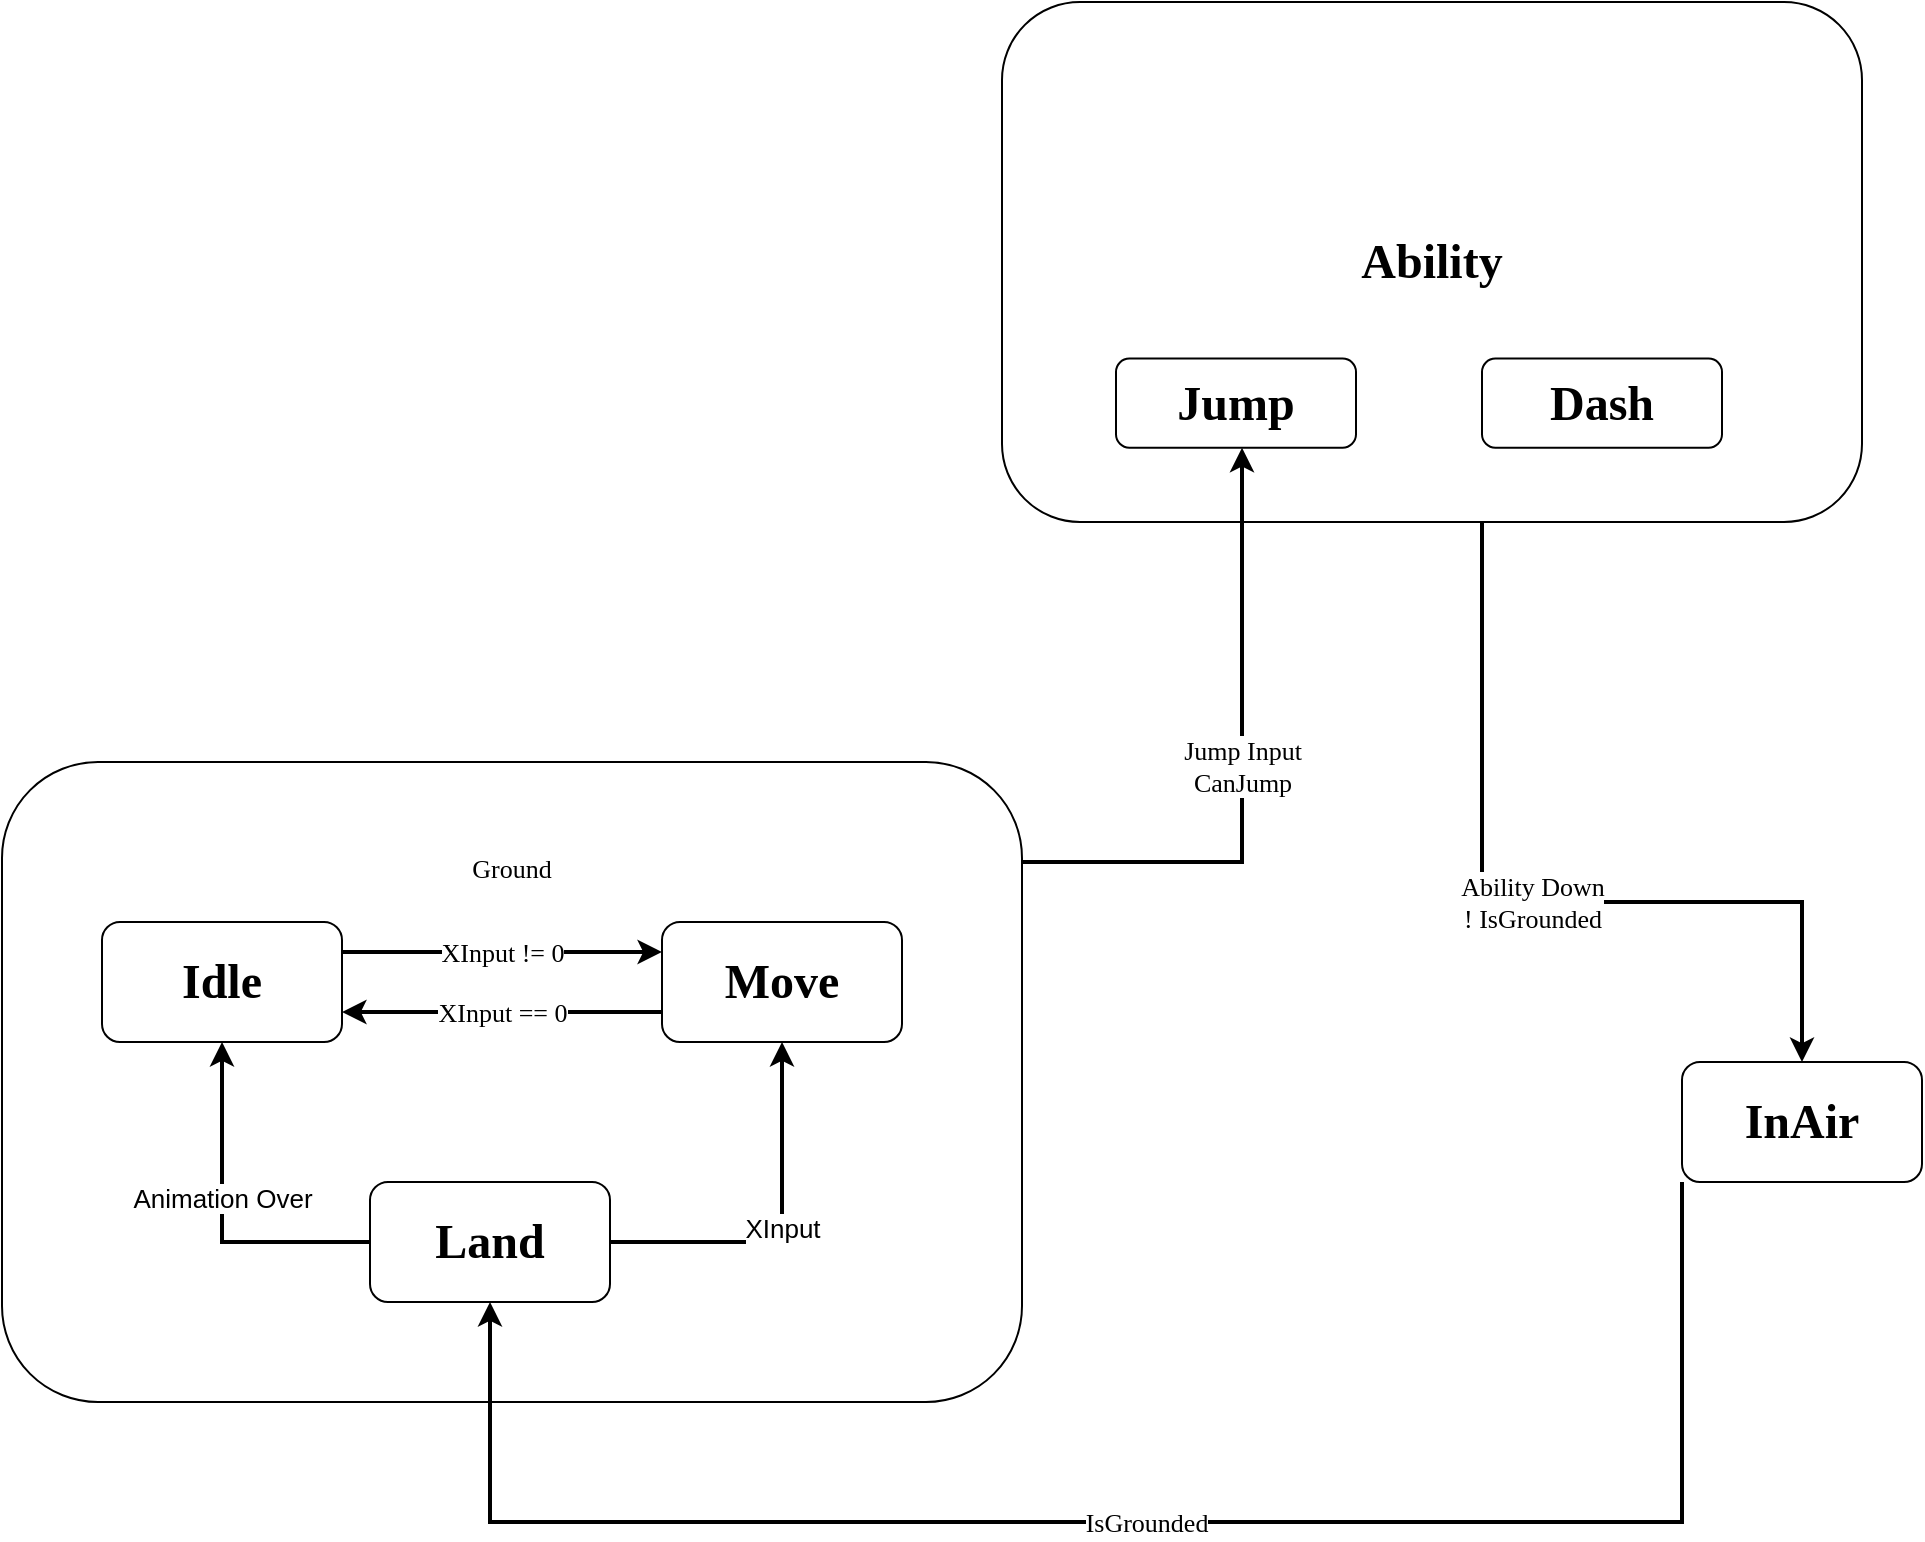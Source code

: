 <mxfile version="21.3.4" type="device">
  <diagram id="AepZYauDItt8KZj39zgx" name="Page-1">
    <mxGraphModel dx="1434" dy="1951" grid="1" gridSize="10" guides="1" tooltips="1" connect="1" arrows="1" fold="1" page="1" pageScale="1" pageWidth="827" pageHeight="1169" math="0" shadow="0">
      <root>
        <mxCell id="0" />
        <mxCell id="1" parent="0" />
        <mxCell id="--austjQXblcFB35UyM7-92" value="&lt;div align=&quot;center&quot;&gt;Ability&lt;/div&gt;" style="rounded=1;whiteSpace=wrap;html=1;fontSize=24;fontStyle=1;container=1;align=center;fontFamily=Times New Roman;" vertex="1" parent="1">
          <mxGeometry x="610" y="-170" width="430" height="260" as="geometry" />
        </mxCell>
        <mxCell id="--austjQXblcFB35UyM7-95" value="Jump" style="rounded=1;whiteSpace=wrap;html=1;fontSize=24;fontStyle=1;fontFamily=Times New Roman;" vertex="1" parent="--austjQXblcFB35UyM7-92">
          <mxGeometry x="57" y="178.286" width="120" height="44.571" as="geometry" />
        </mxCell>
        <mxCell id="--austjQXblcFB35UyM7-96" value="Dash" style="rounded=1;whiteSpace=wrap;html=1;fontSize=24;fontStyle=1;fontFamily=Times New Roman;" vertex="1" parent="--austjQXblcFB35UyM7-92">
          <mxGeometry x="240" y="178.286" width="120" height="44.571" as="geometry" />
        </mxCell>
        <mxCell id="--austjQXblcFB35UyM7-116" value="&lt;div&gt;Jump Input&lt;/div&gt;CanJump" style="edgeStyle=orthogonalEdgeStyle;shape=connector;rounded=0;orthogonalLoop=1;jettySize=auto;html=1;labelBackgroundColor=default;strokeColor=default;strokeWidth=2;fontFamily=Times New Roman;fontSize=13;fontColor=default;endArrow=classic;" edge="1" parent="1" source="--austjQXblcFB35UyM7-109" target="--austjQXblcFB35UyM7-95">
          <mxGeometry relative="1" as="geometry">
            <Array as="points">
              <mxPoint x="730" y="260" />
            </Array>
          </mxGeometry>
        </mxCell>
        <mxCell id="--austjQXblcFB35UyM7-109" value="" style="rounded=1;whiteSpace=wrap;html=1;fontFamily=Times New Roman;fontSize=13;fontColor=default;container=1;" vertex="1" parent="1">
          <mxGeometry x="110" y="210" width="510" height="320" as="geometry">
            <mxRectangle x="90" y="210" width="50" height="40" as="alternateBounds" />
          </mxGeometry>
        </mxCell>
        <mxCell id="--austjQXblcFB35UyM7-111" value="&lt;div&gt;Ground&lt;/div&gt;" style="text;html=1;strokeColor=none;fillColor=none;align=center;verticalAlign=middle;whiteSpace=wrap;rounded=0;fontSize=13;fontFamily=Times New Roman;fontColor=default;" vertex="1" parent="--austjQXblcFB35UyM7-109">
          <mxGeometry x="225" y="30.476" width="60" height="45.714" as="geometry" />
        </mxCell>
        <mxCell id="--austjQXblcFB35UyM7-117" value="&lt;font size=&quot;1&quot;&gt;&lt;b style=&quot;font-size: 24px;&quot;&gt;Land&lt;/b&gt;&lt;/font&gt;" style="rounded=1;whiteSpace=wrap;html=1;fontFamily=Times New Roman;" vertex="1" parent="--austjQXblcFB35UyM7-109">
          <mxGeometry x="184" y="210" width="120" height="60" as="geometry" />
        </mxCell>
        <mxCell id="--austjQXblcFB35UyM7-107" value="&lt;font style=&quot;font-size: 13px;&quot;&gt;XInput != 0&lt;br&gt;&lt;/font&gt;" style="edgeStyle=orthogonalEdgeStyle;rounded=0;orthogonalLoop=1;jettySize=auto;html=1;exitX=1;exitY=0.25;exitDx=0;exitDy=0;entryX=0;entryY=0.25;entryDx=0;entryDy=0;strokeWidth=2;fontFamily=Times New Roman;" edge="1" parent="1" source="--austjQXblcFB35UyM7-90" target="--austjQXblcFB35UyM7-91">
          <mxGeometry relative="1" as="geometry" />
        </mxCell>
        <mxCell id="--austjQXblcFB35UyM7-90" value="&lt;span style=&quot;font-size: 24px;&quot;&gt;Idle&lt;br style=&quot;font-size: 24px;&quot;&gt;&lt;/span&gt;" style="rounded=1;whiteSpace=wrap;html=1;fontFamily=Times New Roman;fontSize=24;fontStyle=1" vertex="1" parent="1">
          <mxGeometry x="160" y="290" width="120" height="60" as="geometry" />
        </mxCell>
        <mxCell id="--austjQXblcFB35UyM7-108" value="XInput == 0" style="edgeStyle=orthogonalEdgeStyle;rounded=0;orthogonalLoop=1;jettySize=auto;html=1;exitX=0;exitY=0.75;exitDx=0;exitDy=0;entryX=1;entryY=0.75;entryDx=0;entryDy=0;strokeWidth=2;fontSize=13;fontFamily=Times New Roman;" edge="1" parent="1" source="--austjQXblcFB35UyM7-91" target="--austjQXblcFB35UyM7-90">
          <mxGeometry relative="1" as="geometry" />
        </mxCell>
        <mxCell id="--austjQXblcFB35UyM7-91" value="&lt;span style=&quot;font-size: 24px;&quot;&gt;&lt;font style=&quot;font-size: 24px;&quot;&gt;Move&lt;/font&gt;&lt;/span&gt;" style="rounded=1;whiteSpace=wrap;html=1;fontSize=24;fontStyle=1;fontFamily=Times New Roman;" vertex="1" parent="1">
          <mxGeometry x="440" y="290" width="120" height="60" as="geometry" />
        </mxCell>
        <mxCell id="--austjQXblcFB35UyM7-114" value="IsGrounded" style="edgeStyle=orthogonalEdgeStyle;shape=connector;rounded=0;orthogonalLoop=1;jettySize=auto;html=1;exitX=0;exitY=1;exitDx=0;exitDy=0;entryX=0.5;entryY=1;entryDx=0;entryDy=0;labelBackgroundColor=default;strokeColor=default;strokeWidth=2;fontFamily=Times New Roman;fontSize=13;fontColor=default;endArrow=classic;" edge="1" parent="1" source="--austjQXblcFB35UyM7-97" target="--austjQXblcFB35UyM7-117">
          <mxGeometry relative="1" as="geometry">
            <Array as="points">
              <mxPoint x="950" y="590" />
              <mxPoint x="354" y="590" />
            </Array>
          </mxGeometry>
        </mxCell>
        <mxCell id="--austjQXblcFB35UyM7-97" value="&lt;div&gt;InAir&lt;/div&gt;" style="rounded=1;whiteSpace=wrap;html=1;fontSize=24;fontStyle=1;fontFamily=Times New Roman;" vertex="1" parent="1">
          <mxGeometry x="950" y="360" width="120" height="60" as="geometry" />
        </mxCell>
        <mxCell id="--austjQXblcFB35UyM7-115" value="&lt;div&gt;Ability Down&lt;/div&gt;! IsGrounded" style="edgeStyle=orthogonalEdgeStyle;shape=connector;rounded=0;orthogonalLoop=1;jettySize=auto;html=1;labelBackgroundColor=default;strokeColor=default;strokeWidth=2;fontFamily=Times New Roman;fontSize=13;fontColor=default;endArrow=classic;" edge="1" parent="1" source="--austjQXblcFB35UyM7-92" target="--austjQXblcFB35UyM7-97">
          <mxGeometry relative="1" as="geometry">
            <Array as="points">
              <mxPoint x="850" y="280" />
              <mxPoint x="1010" y="280" />
            </Array>
          </mxGeometry>
        </mxCell>
        <mxCell id="--austjQXblcFB35UyM7-118" style="edgeStyle=orthogonalEdgeStyle;shape=connector;rounded=0;orthogonalLoop=1;jettySize=auto;html=1;labelBackgroundColor=default;strokeColor=default;strokeWidth=2;fontFamily=Helvetica;fontSize=13;fontColor=default;endArrow=classic;" edge="1" parent="1" source="--austjQXblcFB35UyM7-117" target="--austjQXblcFB35UyM7-90">
          <mxGeometry relative="1" as="geometry" />
        </mxCell>
        <mxCell id="--austjQXblcFB35UyM7-119" value="Animation Over" style="edgeLabel;html=1;align=center;verticalAlign=middle;resizable=0;points=[];fontSize=13;fontFamily=Helvetica;fontColor=default;" vertex="1" connectable="0" parent="--austjQXblcFB35UyM7-118">
          <mxGeometry x="0.103" relative="1" as="geometry">
            <mxPoint as="offset" />
          </mxGeometry>
        </mxCell>
        <mxCell id="--austjQXblcFB35UyM7-120" value="XInput" style="edgeStyle=orthogonalEdgeStyle;shape=connector;rounded=0;orthogonalLoop=1;jettySize=auto;html=1;labelBackgroundColor=default;strokeColor=default;strokeWidth=2;fontFamily=Helvetica;fontSize=13;fontColor=default;endArrow=classic;" edge="1" parent="1" source="--austjQXblcFB35UyM7-117" target="--austjQXblcFB35UyM7-91">
          <mxGeometry relative="1" as="geometry" />
        </mxCell>
      </root>
    </mxGraphModel>
  </diagram>
</mxfile>
